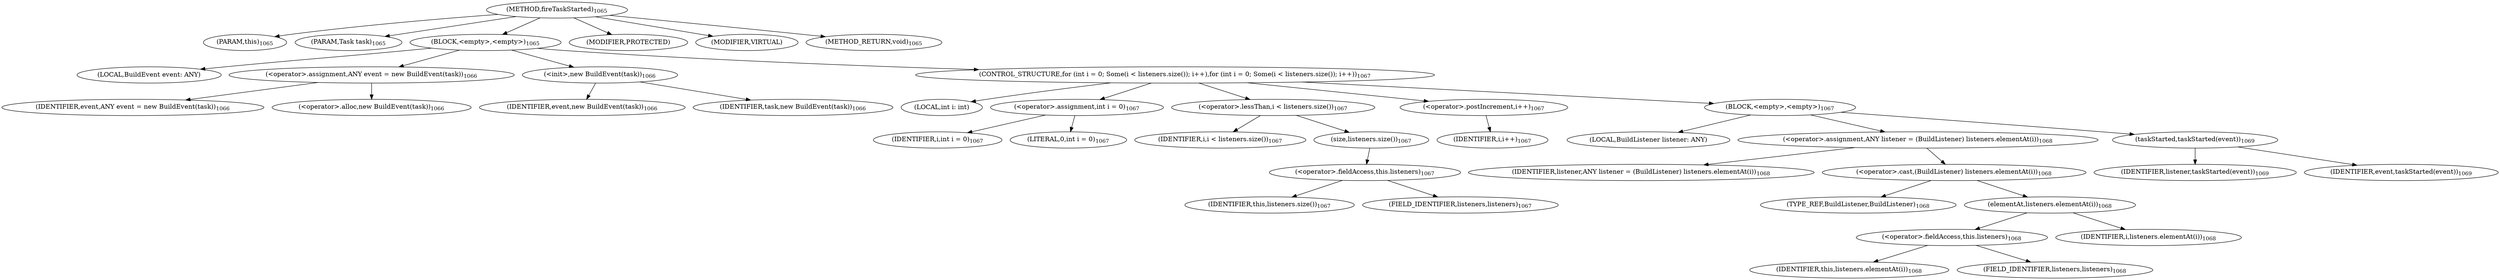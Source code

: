 digraph "fireTaskStarted" {  
"3132" [label = <(METHOD,fireTaskStarted)<SUB>1065</SUB>> ]
"3133" [label = <(PARAM,this)<SUB>1065</SUB>> ]
"3134" [label = <(PARAM,Task task)<SUB>1065</SUB>> ]
"3135" [label = <(BLOCK,&lt;empty&gt;,&lt;empty&gt;)<SUB>1065</SUB>> ]
"162" [label = <(LOCAL,BuildEvent event: ANY)> ]
"3136" [label = <(&lt;operator&gt;.assignment,ANY event = new BuildEvent(task))<SUB>1066</SUB>> ]
"3137" [label = <(IDENTIFIER,event,ANY event = new BuildEvent(task))<SUB>1066</SUB>> ]
"3138" [label = <(&lt;operator&gt;.alloc,new BuildEvent(task))<SUB>1066</SUB>> ]
"3139" [label = <(&lt;init&gt;,new BuildEvent(task))<SUB>1066</SUB>> ]
"161" [label = <(IDENTIFIER,event,new BuildEvent(task))<SUB>1066</SUB>> ]
"3140" [label = <(IDENTIFIER,task,new BuildEvent(task))<SUB>1066</SUB>> ]
"3141" [label = <(CONTROL_STRUCTURE,for (int i = 0; Some(i &lt; listeners.size()); i++),for (int i = 0; Some(i &lt; listeners.size()); i++))<SUB>1067</SUB>> ]
"3142" [label = <(LOCAL,int i: int)> ]
"3143" [label = <(&lt;operator&gt;.assignment,int i = 0)<SUB>1067</SUB>> ]
"3144" [label = <(IDENTIFIER,i,int i = 0)<SUB>1067</SUB>> ]
"3145" [label = <(LITERAL,0,int i = 0)<SUB>1067</SUB>> ]
"3146" [label = <(&lt;operator&gt;.lessThan,i &lt; listeners.size())<SUB>1067</SUB>> ]
"3147" [label = <(IDENTIFIER,i,i &lt; listeners.size())<SUB>1067</SUB>> ]
"3148" [label = <(size,listeners.size())<SUB>1067</SUB>> ]
"3149" [label = <(&lt;operator&gt;.fieldAccess,this.listeners)<SUB>1067</SUB>> ]
"3150" [label = <(IDENTIFIER,this,listeners.size())<SUB>1067</SUB>> ]
"3151" [label = <(FIELD_IDENTIFIER,listeners,listeners)<SUB>1067</SUB>> ]
"3152" [label = <(&lt;operator&gt;.postIncrement,i++)<SUB>1067</SUB>> ]
"3153" [label = <(IDENTIFIER,i,i++)<SUB>1067</SUB>> ]
"3154" [label = <(BLOCK,&lt;empty&gt;,&lt;empty&gt;)<SUB>1067</SUB>> ]
"3155" [label = <(LOCAL,BuildListener listener: ANY)> ]
"3156" [label = <(&lt;operator&gt;.assignment,ANY listener = (BuildListener) listeners.elementAt(i))<SUB>1068</SUB>> ]
"3157" [label = <(IDENTIFIER,listener,ANY listener = (BuildListener) listeners.elementAt(i))<SUB>1068</SUB>> ]
"3158" [label = <(&lt;operator&gt;.cast,(BuildListener) listeners.elementAt(i))<SUB>1068</SUB>> ]
"3159" [label = <(TYPE_REF,BuildListener,BuildListener)<SUB>1068</SUB>> ]
"3160" [label = <(elementAt,listeners.elementAt(i))<SUB>1068</SUB>> ]
"3161" [label = <(&lt;operator&gt;.fieldAccess,this.listeners)<SUB>1068</SUB>> ]
"3162" [label = <(IDENTIFIER,this,listeners.elementAt(i))<SUB>1068</SUB>> ]
"3163" [label = <(FIELD_IDENTIFIER,listeners,listeners)<SUB>1068</SUB>> ]
"3164" [label = <(IDENTIFIER,i,listeners.elementAt(i))<SUB>1068</SUB>> ]
"3165" [label = <(taskStarted,taskStarted(event))<SUB>1069</SUB>> ]
"3166" [label = <(IDENTIFIER,listener,taskStarted(event))<SUB>1069</SUB>> ]
"3167" [label = <(IDENTIFIER,event,taskStarted(event))<SUB>1069</SUB>> ]
"3168" [label = <(MODIFIER,PROTECTED)> ]
"3169" [label = <(MODIFIER,VIRTUAL)> ]
"3170" [label = <(METHOD_RETURN,void)<SUB>1065</SUB>> ]
  "3132" -> "3133" 
  "3132" -> "3134" 
  "3132" -> "3135" 
  "3132" -> "3168" 
  "3132" -> "3169" 
  "3132" -> "3170" 
  "3135" -> "162" 
  "3135" -> "3136" 
  "3135" -> "3139" 
  "3135" -> "3141" 
  "3136" -> "3137" 
  "3136" -> "3138" 
  "3139" -> "161" 
  "3139" -> "3140" 
  "3141" -> "3142" 
  "3141" -> "3143" 
  "3141" -> "3146" 
  "3141" -> "3152" 
  "3141" -> "3154" 
  "3143" -> "3144" 
  "3143" -> "3145" 
  "3146" -> "3147" 
  "3146" -> "3148" 
  "3148" -> "3149" 
  "3149" -> "3150" 
  "3149" -> "3151" 
  "3152" -> "3153" 
  "3154" -> "3155" 
  "3154" -> "3156" 
  "3154" -> "3165" 
  "3156" -> "3157" 
  "3156" -> "3158" 
  "3158" -> "3159" 
  "3158" -> "3160" 
  "3160" -> "3161" 
  "3160" -> "3164" 
  "3161" -> "3162" 
  "3161" -> "3163" 
  "3165" -> "3166" 
  "3165" -> "3167" 
}

